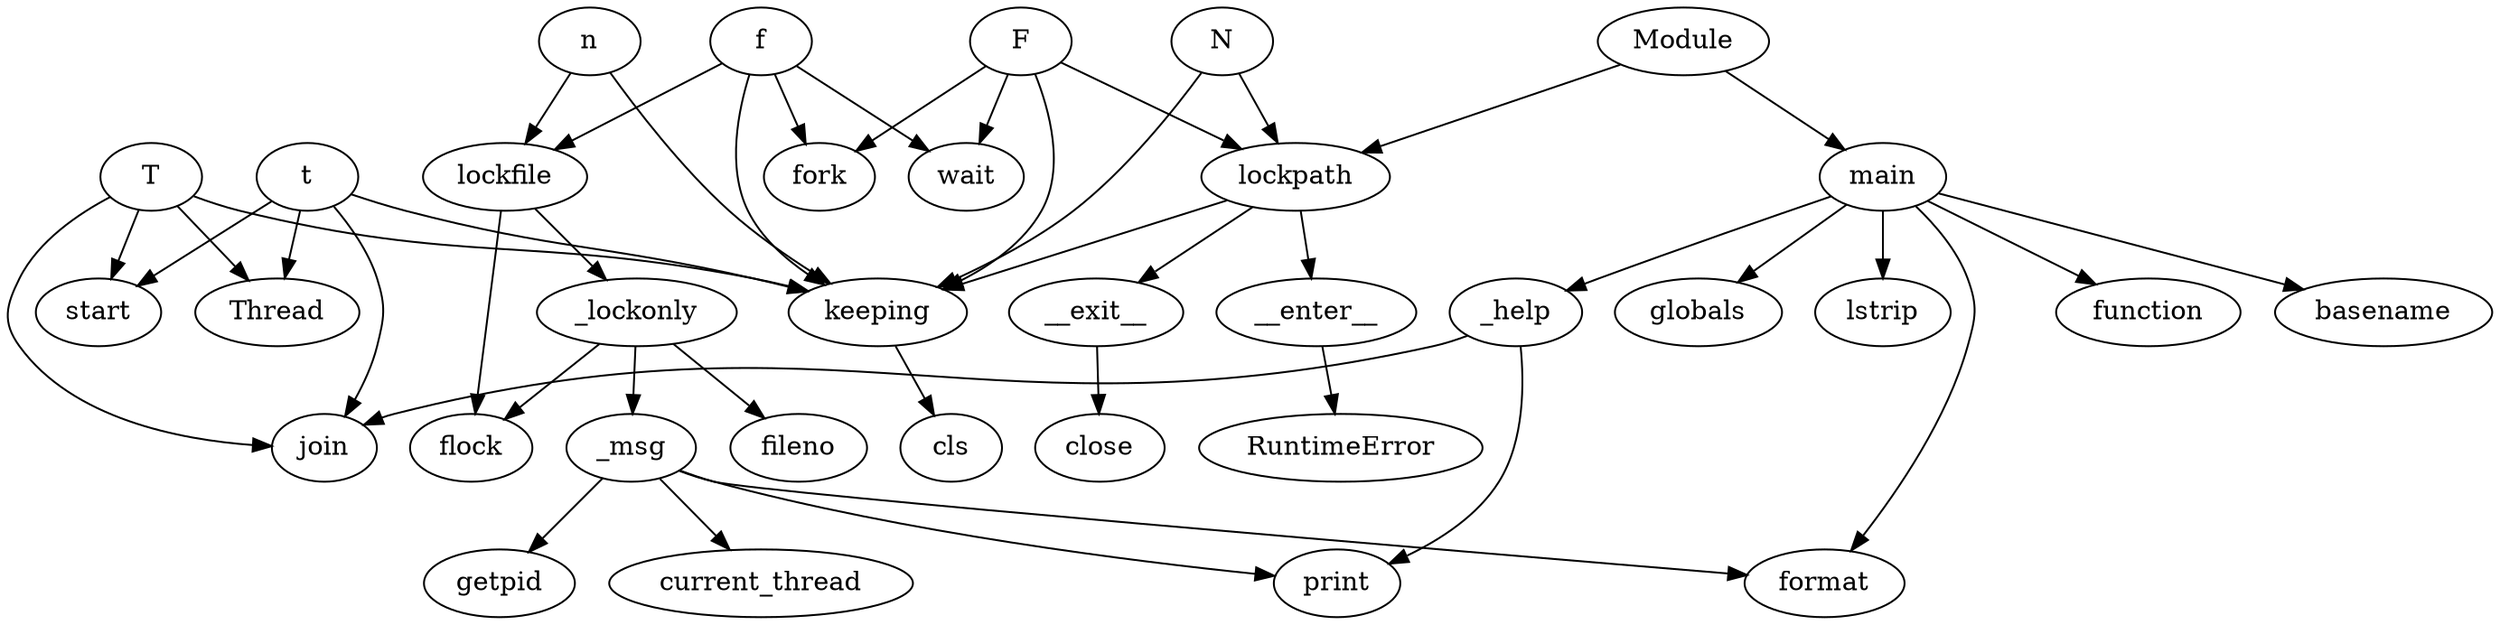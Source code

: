 strict digraph  {
keeping;
cls;
__enter__;
RuntimeError;
__exit__;
close;
_help;
print;
join;
_msg;
format;
getpid;
current_thread;
_lockonly;
fileno;
flock;
lockfile;
n;
N;
lockpath;
t;
Thread;
start;
T;
f;
fork;
wait;
F;
main;
globals;
lstrip;
function;
basename;
Module;
keeping -> cls;
__enter__ -> RuntimeError;
__exit__ -> close;
_help -> print;
_help -> join;
_msg -> print;
_msg -> format;
_msg -> getpid;
_msg -> current_thread;
_lockonly -> _msg;
_lockonly -> fileno;
_lockonly -> flock;
lockfile -> _lockonly;
lockfile -> flock;
n -> keeping;
n -> lockfile;
N -> keeping;
N -> lockpath;
lockpath -> keeping;
lockpath -> __enter__;
lockpath -> __exit__;
t -> keeping;
t -> Thread;
t -> start;
t -> join;
T -> keeping;
T -> Thread;
T -> start;
T -> join;
f -> keeping;
f -> fork;
f -> wait;
f -> lockfile;
F -> keeping;
F -> fork;
F -> wait;
F -> lockpath;
main -> globals;
main -> lstrip;
main -> function;
main -> _help;
main -> format;
main -> basename;
Module -> lockpath;
Module -> main;
}
